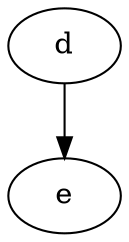 digraph {
	graph [compound=true];

	subgraph FPGA {
		d e;
		color=black;
	}

	d -> e;
}

digraph G {

    graph [fontsize=10 fontname="Verdana"];
    node [shape=record fontsize=10 fontname="Verdana"];

    subgraph cluster_0 {
        node [style=filled];
        "Item 1" "Item 2";
        label = "Container A";
        color=blue;
    }

    subgraph cluster_1 {
        node [style=filled];
        "Item 3" "Item 4";
        label = "Container B";
        color=blue;
    }

    subgraph cluster_2 {
        node [style=filled];
        "Item 5" "Item 6";
        label = "Container C";
        color=blue;
    }

    // Renders fine
    "Item 1" -> "Item 2";
    "Item 2" -> "Item 3";

    // Both of these create new nodes
    cluster_1 -> cluster_2;
    "Container A" -> "Container C";
}
